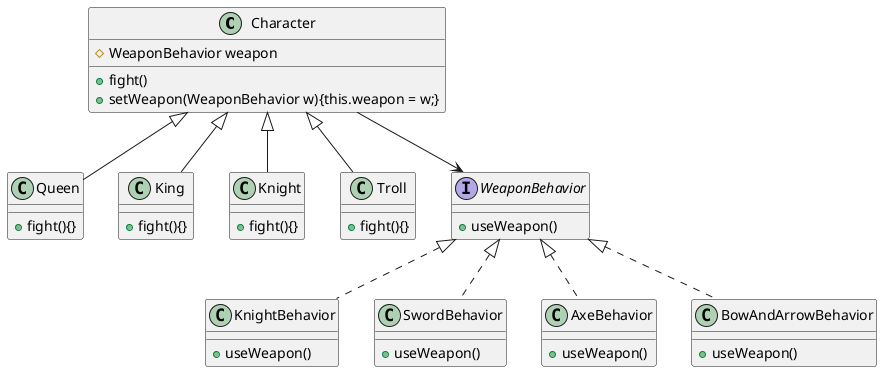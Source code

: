 @startuml

class Character{
    #WeaponBehavior weapon
    +fight()
    +setWeapon(WeaponBehavior w){this.weapon = w;}
}

class Queen{
    +fight(){}
}

class King{
    +fight(){}
}

class Knight{
    +fight(){}
}

class Troll{
    +fight(){}
}

class KnightBehavior{
    +useWeapon()
}

class SwordBehavior{
    +useWeapon()
}

class AxeBehavior{
    +useWeapon()
}

class BowAndArrowBehavior{
    +useWeapon()
}


interface WeaponBehavior {
    +useWeapon()
}


Character <|-- Queen
Character <|-- King
Character <|-- Knight
Character <|-- Troll

Character --> WeaponBehavior

WeaponBehavior <|.. KnightBehavior
WeaponBehavior <|.. SwordBehavior
WeaponBehavior <|.. AxeBehavior
WeaponBehavior <|.. BowAndArrowBehavior




@enduml